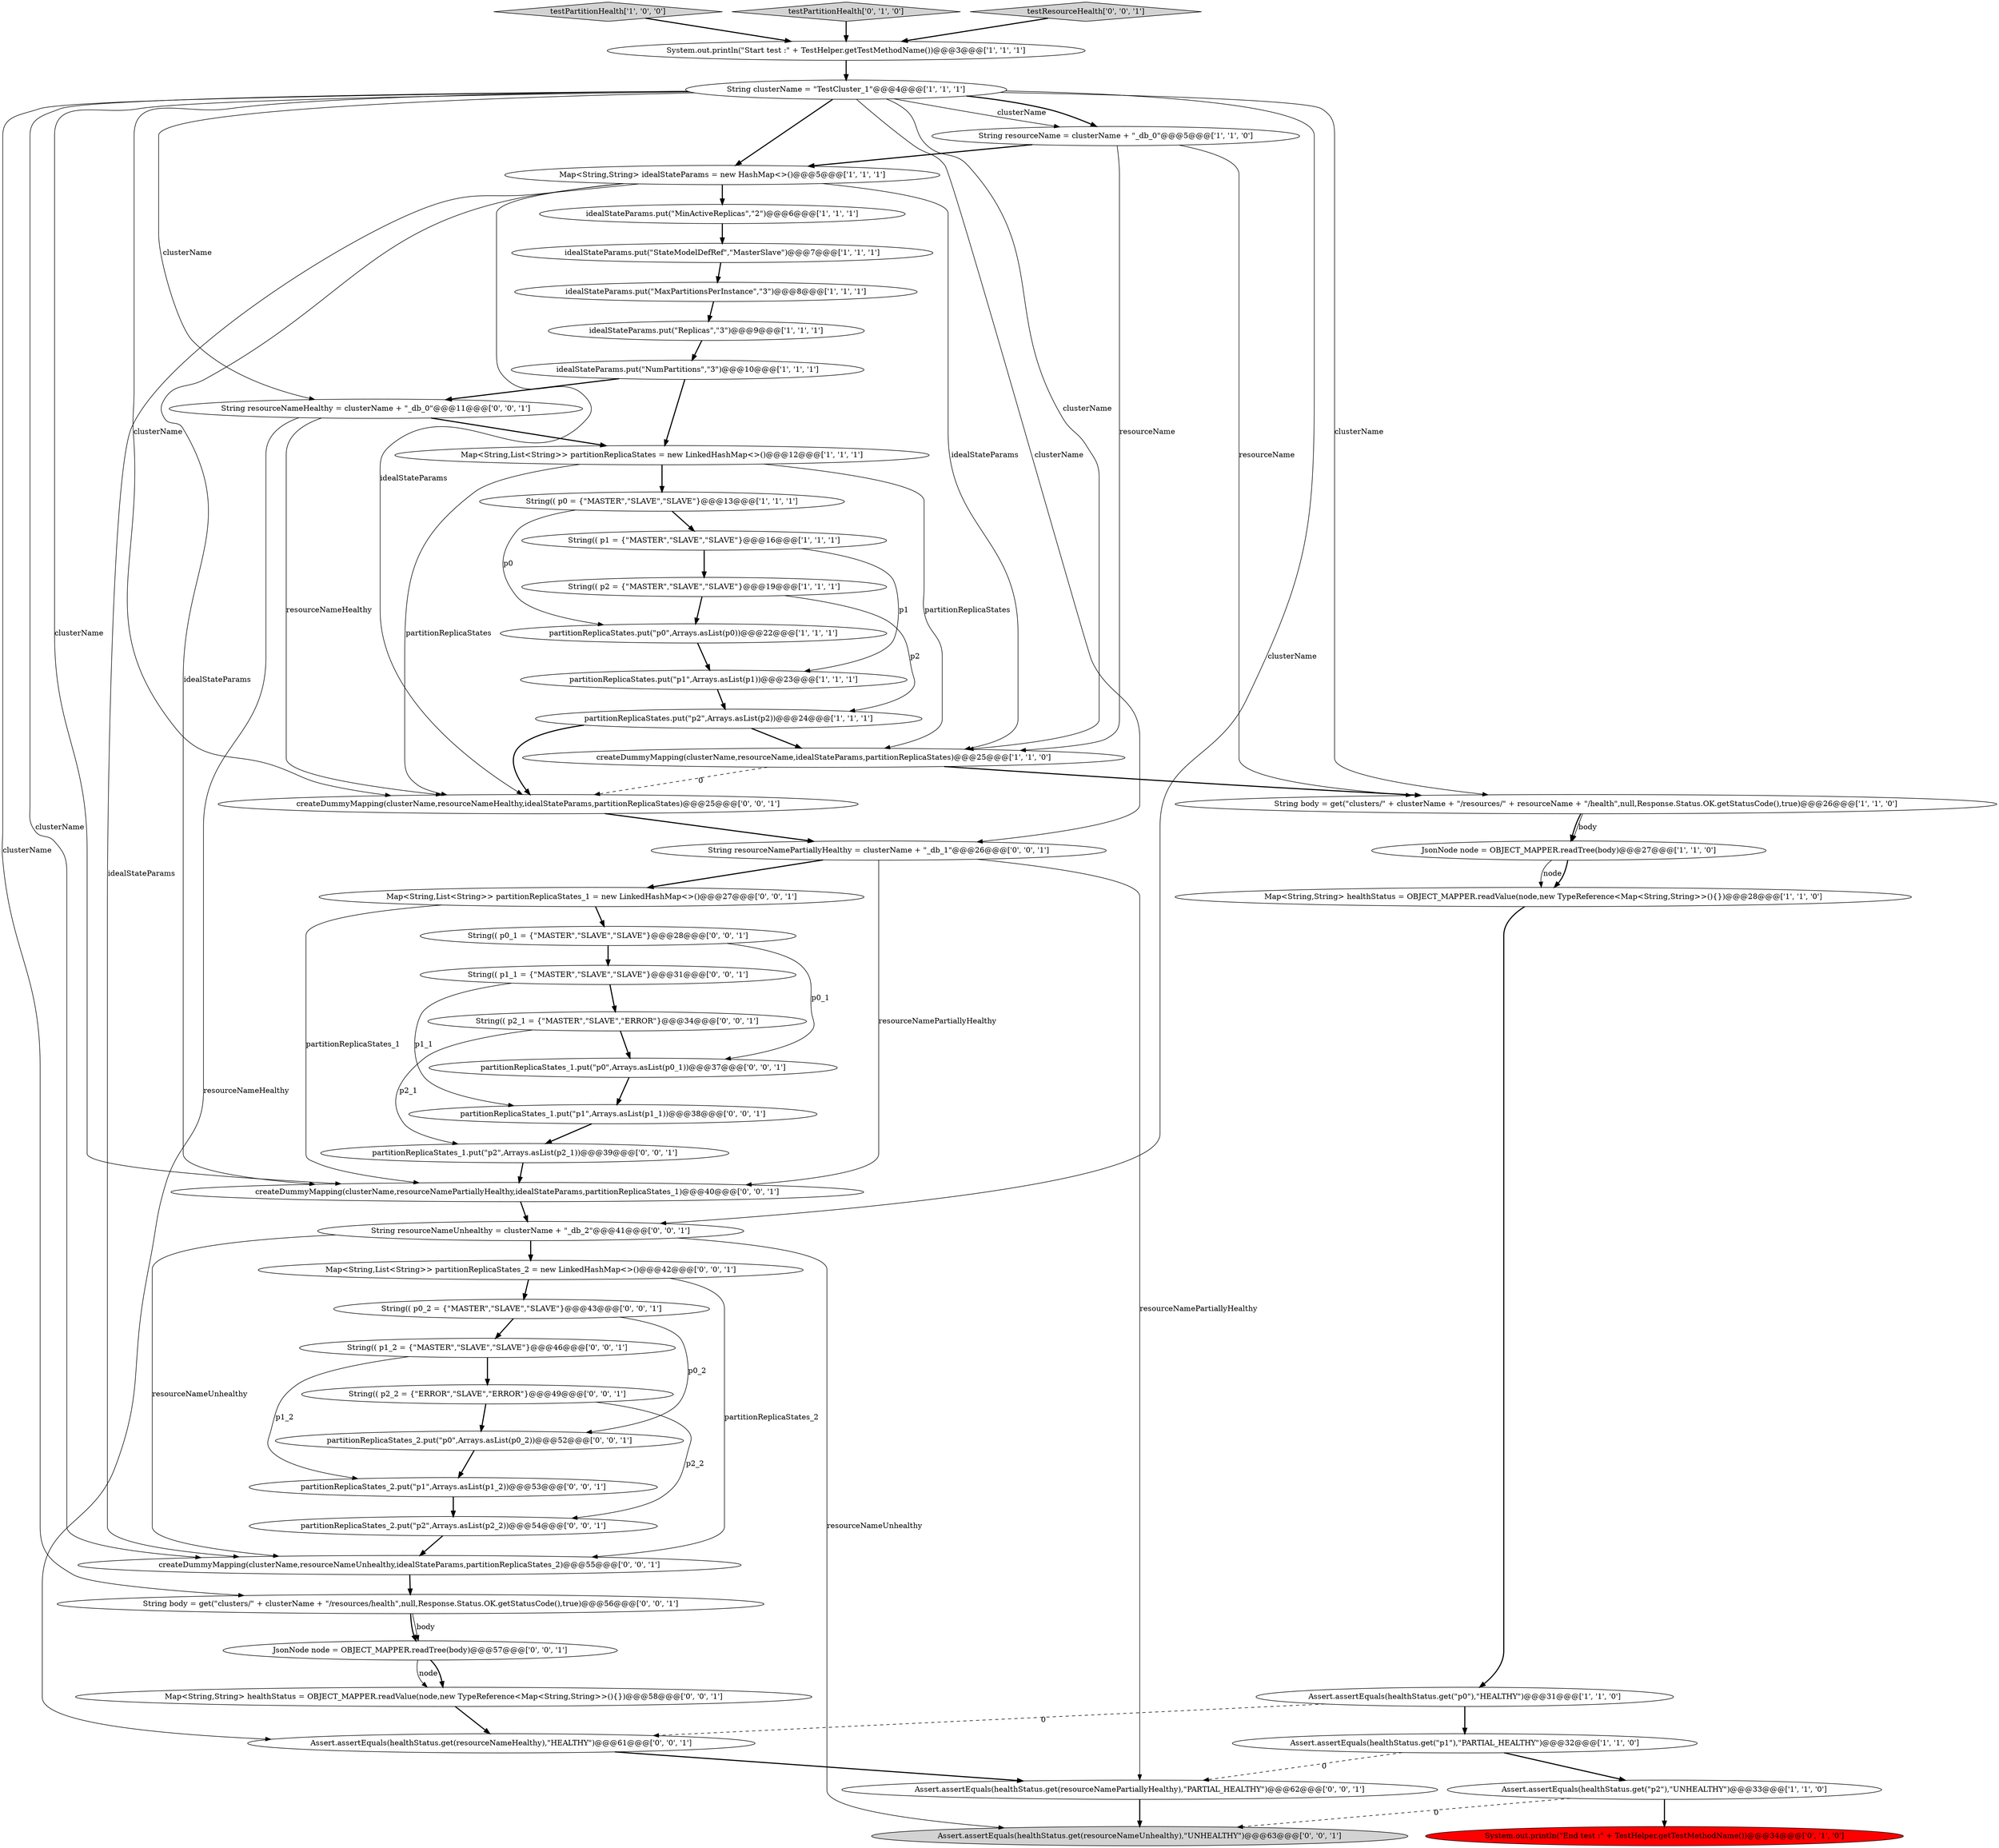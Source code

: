 digraph {
2 [style = filled, label = "Assert.assertEquals(healthStatus.get(\"p2\"),\"UNHEALTHY\")@@@33@@@['1', '1', '0']", fillcolor = white, shape = ellipse image = "AAA0AAABBB1BBB"];
45 [style = filled, label = "partitionReplicaStates_2.put(\"p2\",Arrays.asList(p2_2))@@@54@@@['0', '0', '1']", fillcolor = white, shape = ellipse image = "AAA0AAABBB3BBB"];
14 [style = filled, label = "partitionReplicaStates.put(\"p2\",Arrays.asList(p2))@@@24@@@['1', '1', '1']", fillcolor = white, shape = ellipse image = "AAA0AAABBB1BBB"];
3 [style = filled, label = "idealStateParams.put(\"MinActiveReplicas\",\"2\")@@@6@@@['1', '1', '1']", fillcolor = white, shape = ellipse image = "AAA0AAABBB1BBB"];
9 [style = filled, label = "idealStateParams.put(\"NumPartitions\",\"3\")@@@10@@@['1', '1', '1']", fillcolor = white, shape = ellipse image = "AAA0AAABBB1BBB"];
13 [style = filled, label = "JsonNode node = OBJECT_MAPPER.readTree(body)@@@27@@@['1', '1', '0']", fillcolor = white, shape = ellipse image = "AAA0AAABBB1BBB"];
20 [style = filled, label = "idealStateParams.put(\"MaxPartitionsPerInstance\",\"3\")@@@8@@@['1', '1', '1']", fillcolor = white, shape = ellipse image = "AAA0AAABBB1BBB"];
34 [style = filled, label = "String resourceNameUnhealthy = clusterName + \"_db_2\"@@@41@@@['0', '0', '1']", fillcolor = white, shape = ellipse image = "AAA0AAABBB3BBB"];
48 [style = filled, label = "Assert.assertEquals(healthStatus.get(resourceNameUnhealthy),\"UNHEALTHY\")@@@63@@@['0', '0', '1']", fillcolor = lightgray, shape = ellipse image = "AAA0AAABBB3BBB"];
5 [style = filled, label = "Assert.assertEquals(healthStatus.get(\"p0\"),\"HEALTHY\")@@@31@@@['1', '1', '0']", fillcolor = white, shape = ellipse image = "AAA0AAABBB1BBB"];
49 [style = filled, label = "String(( p1_1 = {\"MASTER\",\"SLAVE\",\"SLAVE\"}@@@31@@@['0', '0', '1']", fillcolor = white, shape = ellipse image = "AAA0AAABBB3BBB"];
6 [style = filled, label = "testPartitionHealth['1', '0', '0']", fillcolor = lightgray, shape = diamond image = "AAA0AAABBB1BBB"];
1 [style = filled, label = "createDummyMapping(clusterName,resourceName,idealStateParams,partitionReplicaStates)@@@25@@@['1', '1', '0']", fillcolor = white, shape = ellipse image = "AAA0AAABBB1BBB"];
19 [style = filled, label = "String(( p2 = {\"MASTER\",\"SLAVE\",\"SLAVE\"}@@@19@@@['1', '1', '1']", fillcolor = white, shape = ellipse image = "AAA0AAABBB1BBB"];
21 [style = filled, label = "partitionReplicaStates.put(\"p0\",Arrays.asList(p0))@@@22@@@['1', '1', '1']", fillcolor = white, shape = ellipse image = "AAA0AAABBB1BBB"];
46 [style = filled, label = "partitionReplicaStates_2.put(\"p0\",Arrays.asList(p0_2))@@@52@@@['0', '0', '1']", fillcolor = white, shape = ellipse image = "AAA0AAABBB3BBB"];
42 [style = filled, label = "Map<String,List<String>> partitionReplicaStates_1 = new LinkedHashMap<>()@@@27@@@['0', '0', '1']", fillcolor = white, shape = ellipse image = "AAA0AAABBB3BBB"];
28 [style = filled, label = "partitionReplicaStates_1.put(\"p0\",Arrays.asList(p0_1))@@@37@@@['0', '0', '1']", fillcolor = white, shape = ellipse image = "AAA0AAABBB3BBB"];
22 [style = filled, label = "partitionReplicaStates.put(\"p1\",Arrays.asList(p1))@@@23@@@['1', '1', '1']", fillcolor = white, shape = ellipse image = "AAA0AAABBB1BBB"];
17 [style = filled, label = "Assert.assertEquals(healthStatus.get(\"p1\"),\"PARTIAL_HEALTHY\")@@@32@@@['1', '1', '0']", fillcolor = white, shape = ellipse image = "AAA0AAABBB1BBB"];
15 [style = filled, label = "String body = get(\"clusters/\" + clusterName + \"/resources/\" + resourceName + \"/health\",null,Response.Status.OK.getStatusCode(),true)@@@26@@@['1', '1', '0']", fillcolor = white, shape = ellipse image = "AAA0AAABBB1BBB"];
31 [style = filled, label = "String body = get(\"clusters/\" + clusterName + \"/resources/health\",null,Response.Status.OK.getStatusCode(),true)@@@56@@@['0', '0', '1']", fillcolor = white, shape = ellipse image = "AAA0AAABBB3BBB"];
10 [style = filled, label = "Map<String,List<String>> partitionReplicaStates = new LinkedHashMap<>()@@@12@@@['1', '1', '1']", fillcolor = white, shape = ellipse image = "AAA0AAABBB1BBB"];
12 [style = filled, label = "idealStateParams.put(\"Replicas\",\"3\")@@@9@@@['1', '1', '1']", fillcolor = white, shape = ellipse image = "AAA0AAABBB1BBB"];
23 [style = filled, label = "Map<String,String> healthStatus = OBJECT_MAPPER.readValue(node,new TypeReference<Map<String,String>>(){})@@@28@@@['1', '1', '0']", fillcolor = white, shape = ellipse image = "AAA0AAABBB1BBB"];
29 [style = filled, label = "Map<String,String> healthStatus = OBJECT_MAPPER.readValue(node,new TypeReference<Map<String,String>>(){})@@@58@@@['0', '0', '1']", fillcolor = white, shape = ellipse image = "AAA0AAABBB3BBB"];
33 [style = filled, label = "Assert.assertEquals(healthStatus.get(resourceNamePartiallyHealthy),\"PARTIAL_HEALTHY\")@@@62@@@['0', '0', '1']", fillcolor = white, shape = ellipse image = "AAA0AAABBB3BBB"];
30 [style = filled, label = "partitionReplicaStates_2.put(\"p1\",Arrays.asList(p1_2))@@@53@@@['0', '0', '1']", fillcolor = white, shape = ellipse image = "AAA0AAABBB3BBB"];
18 [style = filled, label = "String(( p1 = {\"MASTER\",\"SLAVE\",\"SLAVE\"}@@@16@@@['1', '1', '1']", fillcolor = white, shape = ellipse image = "AAA0AAABBB1BBB"];
0 [style = filled, label = "String resourceName = clusterName + \"_db_0\"@@@5@@@['1', '1', '0']", fillcolor = white, shape = ellipse image = "AAA0AAABBB1BBB"];
25 [style = filled, label = "testPartitionHealth['0', '1', '0']", fillcolor = lightgray, shape = diamond image = "AAA0AAABBB2BBB"];
40 [style = filled, label = "String resourceNamePartiallyHealthy = clusterName + \"_db_1\"@@@26@@@['0', '0', '1']", fillcolor = white, shape = ellipse image = "AAA0AAABBB3BBB"];
37 [style = filled, label = "String resourceNameHealthy = clusterName + \"_db_0\"@@@11@@@['0', '0', '1']", fillcolor = white, shape = ellipse image = "AAA0AAABBB3BBB"];
11 [style = filled, label = "String clusterName = \"TestCluster_1\"@@@4@@@['1', '1', '1']", fillcolor = white, shape = ellipse image = "AAA0AAABBB1BBB"];
16 [style = filled, label = "Map<String,String> idealStateParams = new HashMap<>()@@@5@@@['1', '1', '1']", fillcolor = white, shape = ellipse image = "AAA0AAABBB1BBB"];
50 [style = filled, label = "createDummyMapping(clusterName,resourceNameHealthy,idealStateParams,partitionReplicaStates)@@@25@@@['0', '0', '1']", fillcolor = white, shape = ellipse image = "AAA0AAABBB3BBB"];
39 [style = filled, label = "createDummyMapping(clusterName,resourceNamePartiallyHealthy,idealStateParams,partitionReplicaStates_1)@@@40@@@['0', '0', '1']", fillcolor = white, shape = ellipse image = "AAA0AAABBB3BBB"];
47 [style = filled, label = "String(( p0_1 = {\"MASTER\",\"SLAVE\",\"SLAVE\"}@@@28@@@['0', '0', '1']", fillcolor = white, shape = ellipse image = "AAA0AAABBB3BBB"];
36 [style = filled, label = "testResourceHealth['0', '0', '1']", fillcolor = lightgray, shape = diamond image = "AAA0AAABBB3BBB"];
32 [style = filled, label = "JsonNode node = OBJECT_MAPPER.readTree(body)@@@57@@@['0', '0', '1']", fillcolor = white, shape = ellipse image = "AAA0AAABBB3BBB"];
52 [style = filled, label = "String(( p0_2 = {\"MASTER\",\"SLAVE\",\"SLAVE\"}@@@43@@@['0', '0', '1']", fillcolor = white, shape = ellipse image = "AAA0AAABBB3BBB"];
8 [style = filled, label = "String(( p0 = {\"MASTER\",\"SLAVE\",\"SLAVE\"}@@@13@@@['1', '1', '1']", fillcolor = white, shape = ellipse image = "AAA0AAABBB1BBB"];
51 [style = filled, label = "partitionReplicaStates_1.put(\"p2\",Arrays.asList(p2_1))@@@39@@@['0', '0', '1']", fillcolor = white, shape = ellipse image = "AAA0AAABBB3BBB"];
41 [style = filled, label = "Assert.assertEquals(healthStatus.get(resourceNameHealthy),\"HEALTHY\")@@@61@@@['0', '0', '1']", fillcolor = white, shape = ellipse image = "AAA0AAABBB3BBB"];
4 [style = filled, label = "idealStateParams.put(\"StateModelDefRef\",\"MasterSlave\")@@@7@@@['1', '1', '1']", fillcolor = white, shape = ellipse image = "AAA0AAABBB1BBB"];
24 [style = filled, label = "System.out.println(\"End test :\" + TestHelper.getTestMethodName())@@@34@@@['0', '1', '0']", fillcolor = red, shape = ellipse image = "AAA1AAABBB2BBB"];
26 [style = filled, label = "String(( p2_1 = {\"MASTER\",\"SLAVE\",\"ERROR\"}@@@34@@@['0', '0', '1']", fillcolor = white, shape = ellipse image = "AAA0AAABBB3BBB"];
7 [style = filled, label = "System.out.println(\"Start test :\" + TestHelper.getTestMethodName())@@@3@@@['1', '1', '1']", fillcolor = white, shape = ellipse image = "AAA0AAABBB1BBB"];
35 [style = filled, label = "createDummyMapping(clusterName,resourceNameUnhealthy,idealStateParams,partitionReplicaStates_2)@@@55@@@['0', '0', '1']", fillcolor = white, shape = ellipse image = "AAA0AAABBB3BBB"];
27 [style = filled, label = "String(( p1_2 = {\"MASTER\",\"SLAVE\",\"SLAVE\"}@@@46@@@['0', '0', '1']", fillcolor = white, shape = ellipse image = "AAA0AAABBB3BBB"];
43 [style = filled, label = "Map<String,List<String>> partitionReplicaStates_2 = new LinkedHashMap<>()@@@42@@@['0', '0', '1']", fillcolor = white, shape = ellipse image = "AAA0AAABBB3BBB"];
38 [style = filled, label = "partitionReplicaStates_1.put(\"p1\",Arrays.asList(p1_1))@@@38@@@['0', '0', '1']", fillcolor = white, shape = ellipse image = "AAA0AAABBB3BBB"];
44 [style = filled, label = "String(( p2_2 = {\"ERROR\",\"SLAVE\",\"ERROR\"}@@@49@@@['0', '0', '1']", fillcolor = white, shape = ellipse image = "AAA0AAABBB3BBB"];
40->39 [style = solid, label="resourceNamePartiallyHealthy"];
26->51 [style = solid, label="p2_1"];
11->34 [style = solid, label="clusterName"];
52->27 [style = bold, label=""];
32->29 [style = solid, label="node"];
38->51 [style = bold, label=""];
27->44 [style = bold, label=""];
28->38 [style = bold, label=""];
37->41 [style = solid, label="resourceNameHealthy"];
8->21 [style = solid, label="p0"];
9->10 [style = bold, label=""];
11->40 [style = solid, label="clusterName"];
13->23 [style = solid, label="node"];
12->9 [style = bold, label=""];
3->4 [style = bold, label=""];
9->37 [style = bold, label=""];
47->28 [style = solid, label="p0_1"];
47->49 [style = bold, label=""];
10->50 [style = solid, label="partitionReplicaStates"];
44->46 [style = bold, label=""];
11->1 [style = solid, label="clusterName"];
10->8 [style = bold, label=""];
11->37 [style = solid, label="clusterName"];
51->39 [style = bold, label=""];
33->48 [style = bold, label=""];
26->28 [style = bold, label=""];
2->24 [style = bold, label=""];
45->35 [style = bold, label=""];
5->41 [style = dashed, label="0"];
16->3 [style = bold, label=""];
11->16 [style = bold, label=""];
35->31 [style = bold, label=""];
10->1 [style = solid, label="partitionReplicaStates"];
15->13 [style = bold, label=""];
7->11 [style = bold, label=""];
34->35 [style = solid, label="resourceNameUnhealthy"];
8->18 [style = bold, label=""];
39->34 [style = bold, label=""];
19->14 [style = solid, label="p2"];
18->19 [style = bold, label=""];
5->17 [style = bold, label=""];
25->7 [style = bold, label=""];
0->1 [style = solid, label="resourceName"];
37->50 [style = solid, label="resourceNameHealthy"];
11->0 [style = solid, label="clusterName"];
52->46 [style = solid, label="p0_2"];
16->1 [style = solid, label="idealStateParams"];
2->48 [style = dashed, label="0"];
17->2 [style = bold, label=""];
11->39 [style = solid, label="clusterName"];
21->22 [style = bold, label=""];
11->35 [style = solid, label="clusterName"];
11->31 [style = solid, label="clusterName"];
22->14 [style = bold, label=""];
6->7 [style = bold, label=""];
0->16 [style = bold, label=""];
49->38 [style = solid, label="p1_1"];
23->5 [style = bold, label=""];
37->10 [style = bold, label=""];
31->32 [style = bold, label=""];
43->35 [style = solid, label="partitionReplicaStates_2"];
42->47 [style = bold, label=""];
17->33 [style = dashed, label="0"];
34->48 [style = solid, label="resourceNameUnhealthy"];
42->39 [style = solid, label="partitionReplicaStates_1"];
27->30 [style = solid, label="p1_2"];
46->30 [style = bold, label=""];
0->15 [style = solid, label="resourceName"];
15->13 [style = solid, label="body"];
4->20 [style = bold, label=""];
14->50 [style = bold, label=""];
41->33 [style = bold, label=""];
34->43 [style = bold, label=""];
11->15 [style = solid, label="clusterName"];
1->50 [style = dashed, label="0"];
19->21 [style = bold, label=""];
16->35 [style = solid, label="idealStateParams"];
18->22 [style = solid, label="p1"];
16->39 [style = solid, label="idealStateParams"];
1->15 [style = bold, label=""];
29->41 [style = bold, label=""];
31->32 [style = solid, label="body"];
43->52 [style = bold, label=""];
14->1 [style = bold, label=""];
32->29 [style = bold, label=""];
11->0 [style = bold, label=""];
36->7 [style = bold, label=""];
44->45 [style = solid, label="p2_2"];
50->40 [style = bold, label=""];
20->12 [style = bold, label=""];
13->23 [style = bold, label=""];
16->50 [style = solid, label="idealStateParams"];
49->26 [style = bold, label=""];
40->33 [style = solid, label="resourceNamePartiallyHealthy"];
11->50 [style = solid, label="clusterName"];
40->42 [style = bold, label=""];
30->45 [style = bold, label=""];
}
